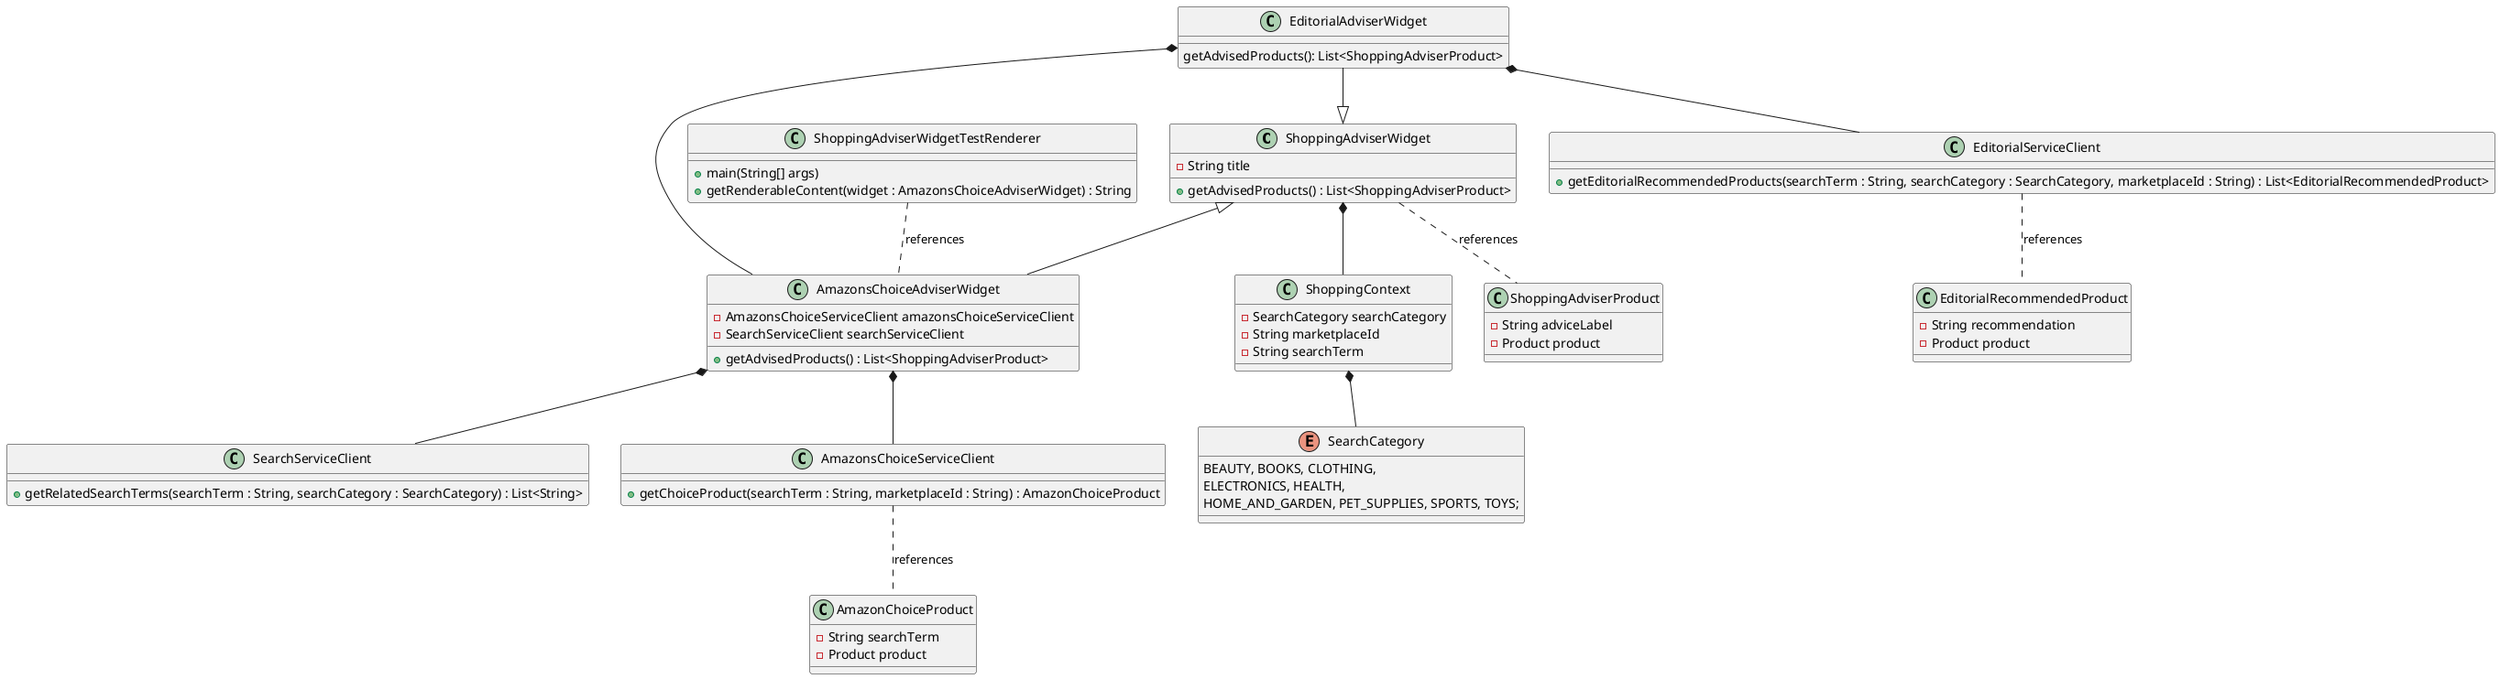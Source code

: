 @startuml
class ShoppingAdviserWidget {
  - String title

  + getAdvisedProducts() : List<ShoppingAdviserProduct>
}

class AmazonsChoiceAdviserWidget {
  - AmazonsChoiceServiceClient amazonsChoiceServiceClient
  - SearchServiceClient searchServiceClient
  + getAdvisedProducts() : List<ShoppingAdviserProduct>
}

class ShoppingContext {
  - SearchCategory searchCategory
  - String marketplaceId
  - String searchTerm
}

class ShoppingAdviserProduct {
  - String adviceLabel
  - Product product
}

class AmazonsChoiceServiceClient {
  + getChoiceProduct(searchTerm : String, marketplaceId : String) : AmazonChoiceProduct
}

class AmazonChoiceProduct {
  - String searchTerm
  - Product product
}

class SearchServiceClient {
  + getRelatedSearchTerms(searchTerm : String, searchCategory : SearchCategory) : List<String>
}

class EditorialServiceClient {
  + getEditorialRecommendedProducts(searchTerm : String, searchCategory : SearchCategory, marketplaceId : String) : List<EditorialRecommendedProduct>
}

class EditorialRecommendedProduct {
  - String recommendation
  - Product product
}

enum SearchCategory {
  BEAUTY, BOOKS, CLOTHING,
  ELECTRONICS, HEALTH,
  HOME_AND_GARDEN, PET_SUPPLIES, SPORTS, TOYS;
}

class ShoppingAdviserWidgetTestRenderer {
  + main(String[] args)
  + getRenderableContent(widget : AmazonsChoiceAdviserWidget) : String
}

class EditorialAdviserWidget {
  getAdvisedProducts(): List<ShoppingAdviserProduct>
}

EditorialAdviserWidget *-- AmazonsChoiceAdviserWidget
EditorialAdviserWidget --|> ShoppingAdviserWidget
EditorialAdviserWidget *-- EditorialServiceClient

ShoppingAdviserWidget *-- ShoppingContext
ShoppingAdviserWidget <|-- AmazonsChoiceAdviserWidget
AmazonsChoiceAdviserWidget *-- SearchServiceClient
AmazonsChoiceAdviserWidget *-- AmazonsChoiceServiceClient
ShoppingAdviserWidget -. ShoppingAdviserProduct: references
EditorialServiceClient -. EditorialRecommendedProduct: references
AmazonsChoiceServiceClient -. AmazonChoiceProduct: references
ShoppingAdviserWidgetTestRenderer -. AmazonsChoiceAdviserWidget: references
ShoppingContext *-- SearchCategory
@enduml
